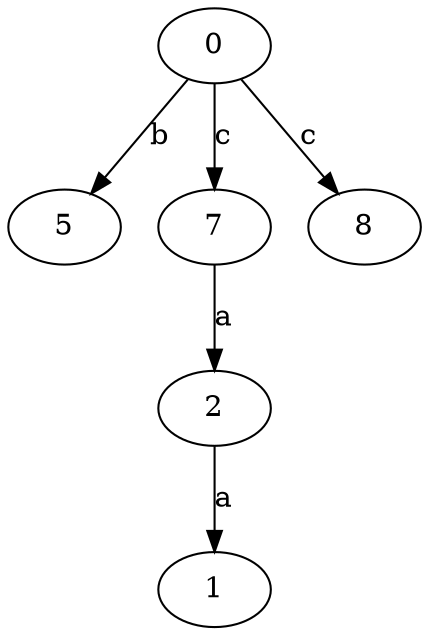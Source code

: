 strict digraph  {
0;
1;
2;
5;
7;
8;
0 -> 5  [label=b];
0 -> 7  [label=c];
0 -> 8  [label=c];
2 -> 1  [label=a];
7 -> 2  [label=a];
}
